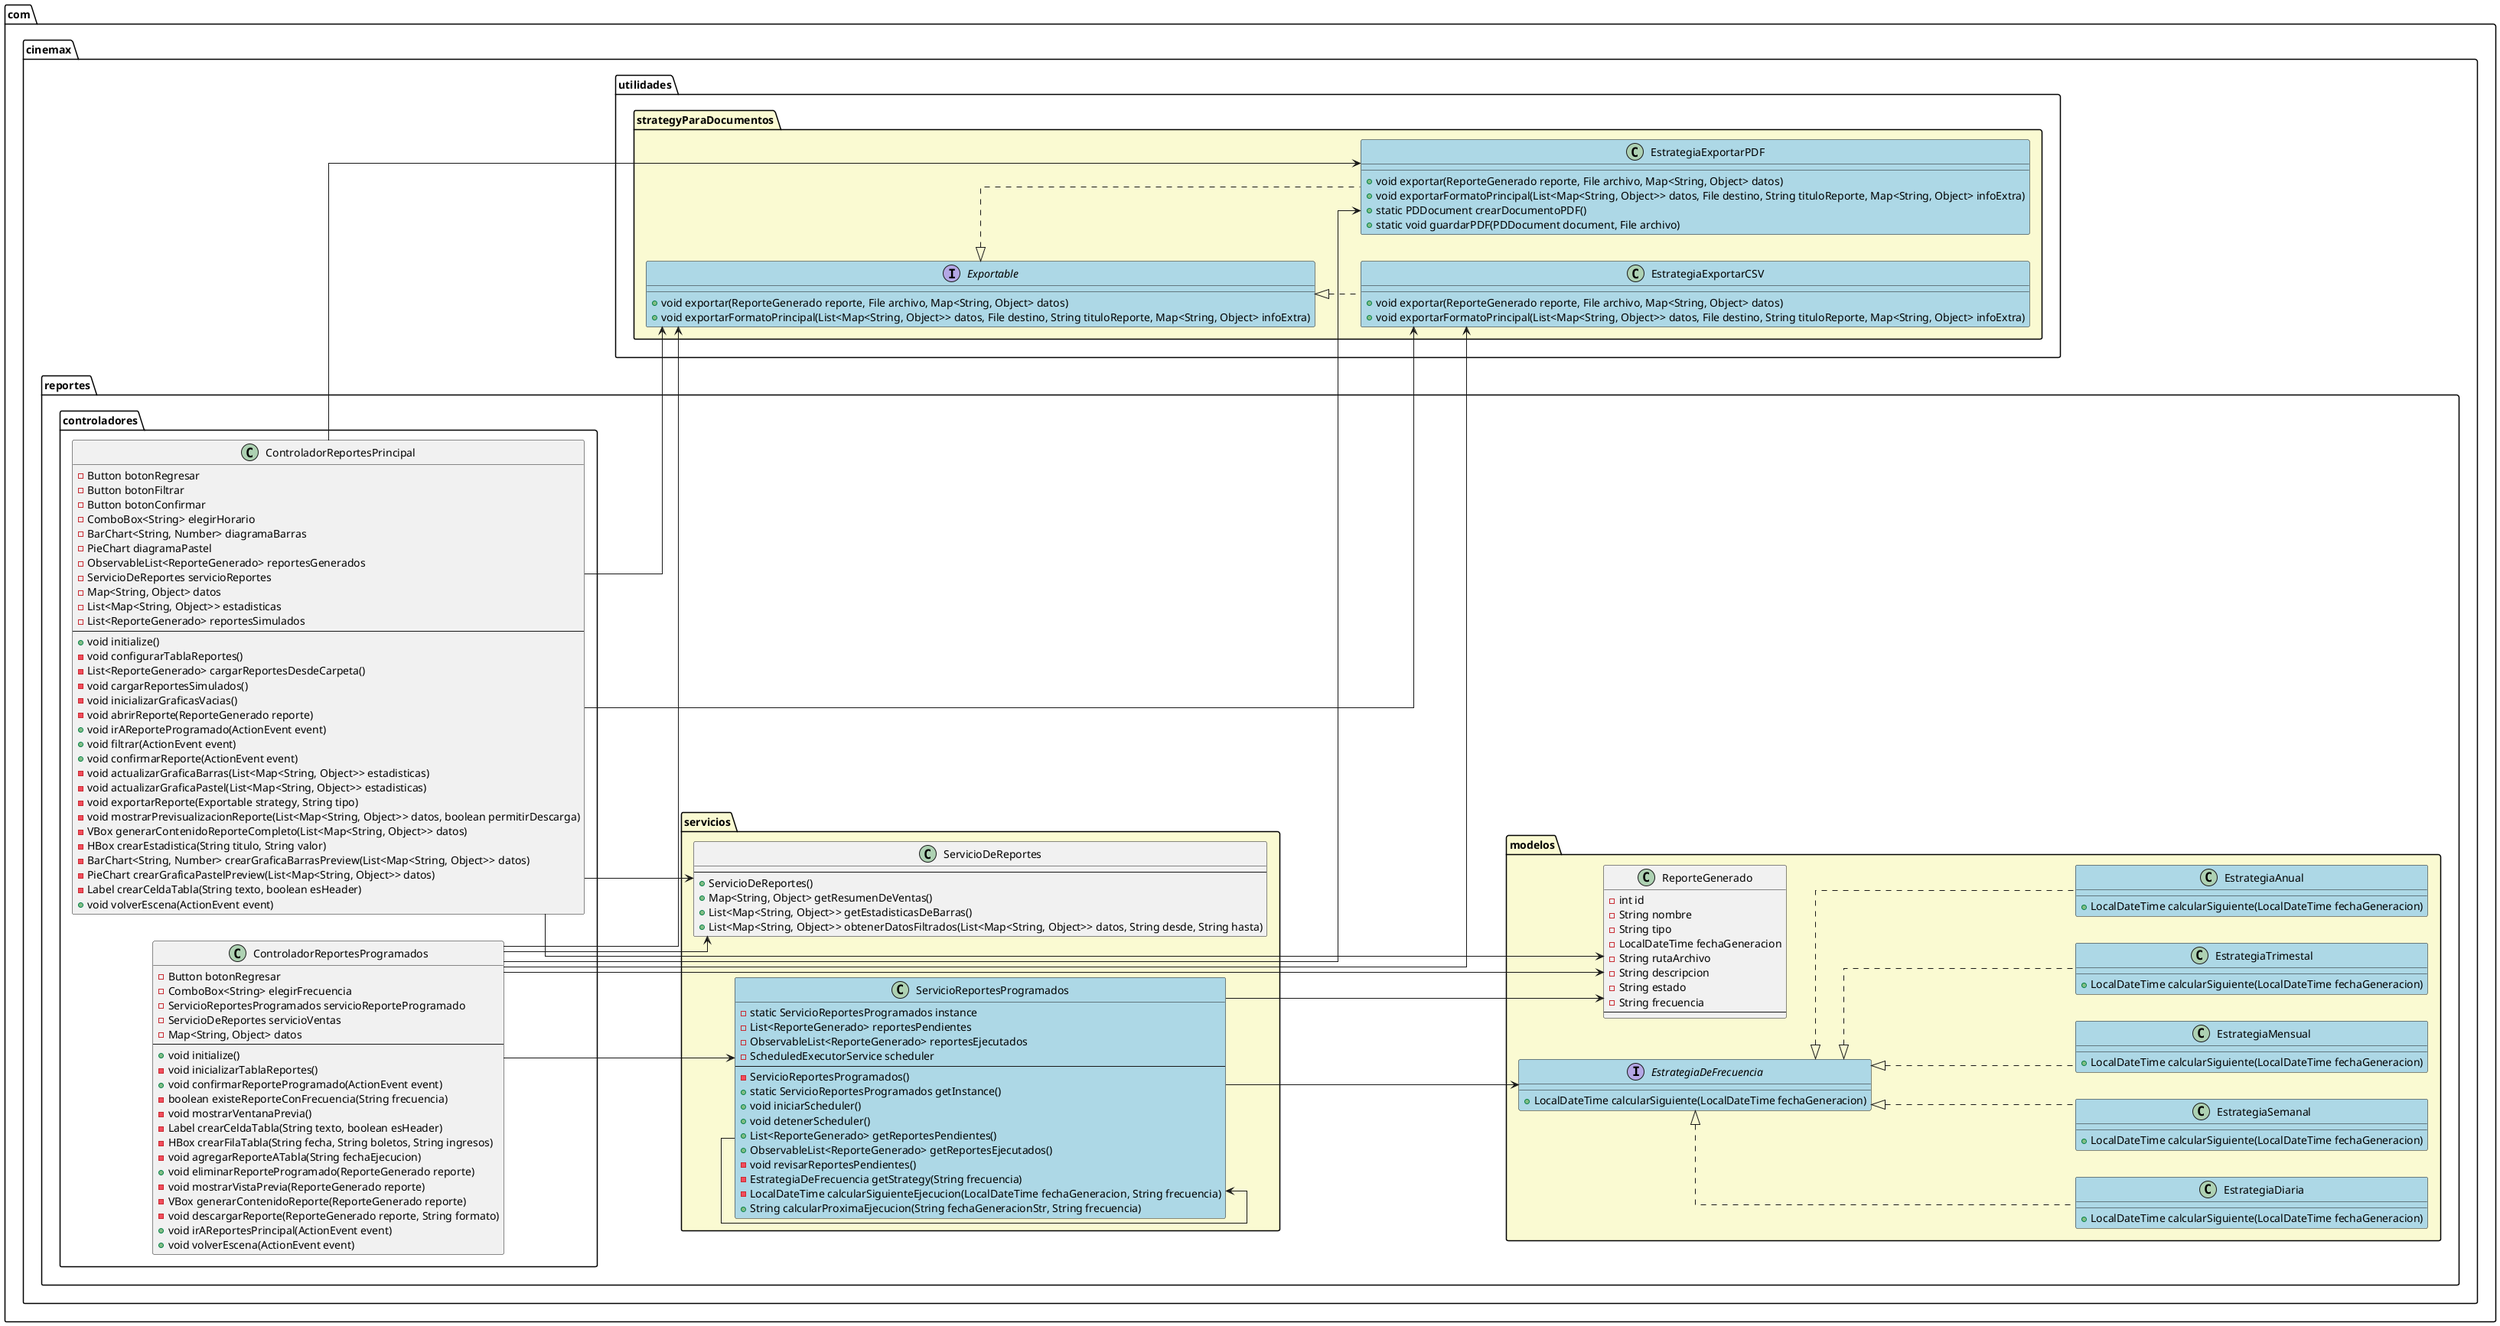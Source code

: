 @startuml ModuloReportes_DiagramaDeClases

' Estilos
left to right direction
skinparam linetype ortho


' Paquetes principales
package com.cinemax.reportes.controladores {
    class ControladorReportesPrincipal {
        - Button botonRegresar
        - Button botonFiltrar
        - Button botonConfirmar
        - ComboBox<String> elegirHorario
        - BarChart<String, Number> diagramaBarras
        - PieChart diagramaPastel
        - ObservableList<ReporteGenerado> reportesGenerados
        - ServicioDeReportes servicioReportes
        - Map<String, Object> datos
        - List<Map<String, Object>> estadisticas
        - List<ReporteGenerado> reportesSimulados
        --
        + void initialize()
        - void configurarTablaReportes()
        - List<ReporteGenerado> cargarReportesDesdeCarpeta()
        - void cargarReportesSimulados()
        - void inicializarGraficasVacias()
        - void abrirReporte(ReporteGenerado reporte)
        + void irAReporteProgramado(ActionEvent event)
        + void filtrar(ActionEvent event)
        + void confirmarReporte(ActionEvent event)
        - void actualizarGraficaBarras(List<Map<String, Object>> estadisticas)
        - void actualizarGraficaPastel(List<Map<String, Object>> estadisticas)
        - void exportarReporte(Exportable strategy, String tipo)
        - void mostrarPrevisualizacionReporte(List<Map<String, Object>> datos, boolean permitirDescarga)
        - VBox generarContenidoReporteCompleto(List<Map<String, Object>> datos)
        - HBox crearEstadistica(String titulo, String valor)
        - BarChart<String, Number> crearGraficaBarrasPreview(List<Map<String, Object>> datos)
        - PieChart crearGraficaPastelPreview(List<Map<String, Object>> datos)
        - Label crearCeldaTabla(String texto, boolean esHeader)
        + void volverEscena(ActionEvent event)
    }

    class ControladorReportesProgramados {
        - Button botonRegresar
        - ComboBox<String> elegirFrecuencia
        - ServicioReportesProgramados servicioReporteProgramado
        - ServicioDeReportes servicioVentas
        - Map<String, Object> datos
        --
        + void initialize()
        - void inicializarTablaReportes()
        + void confirmarReporteProgramado(ActionEvent event)
        - boolean existeReporteConFrecuencia(String frecuencia)
        - void mostrarVentanaPrevia()
        - Label crearCeldaTabla(String texto, boolean esHeader)
        - HBox crearFilaTabla(String fecha, String boletos, String ingresos)
        - void agregarReporteATabla(String fechaEjecucion)
        + void eliminarReporteProgramado(ReporteGenerado reporte)
        - void mostrarVistaPrevia(ReporteGenerado reporte)
        - VBox generarContenidoReporte(ReporteGenerado reporte)
        - void descargarReporte(ReporteGenerado reporte, String formato)
        + void irAReportesPrincipal(ActionEvent event)
        + void volverEscena(ActionEvent event)
    }
}

package com.cinemax.reportes.modelos #lightgoldenrodyellow {
    interface EstrategiaDeFrecuencia #lightblue{
        + LocalDateTime calcularSiguiente(LocalDateTime fechaGeneracion)
    }

    class EstrategiaDiaria #lightblue implements EstrategiaDeFrecuencia {
        + LocalDateTime calcularSiguiente(LocalDateTime fechaGeneracion)
    }
    class EstrategiaSemanal #lightblue implements EstrategiaDeFrecuencia {
        + LocalDateTime calcularSiguiente(LocalDateTime fechaGeneracion)
    }
    class EstrategiaMensual #lightblue implements EstrategiaDeFrecuencia {
        + LocalDateTime calcularSiguiente(LocalDateTime fechaGeneracion)
    }
    class EstrategiaTrimestal #lightblue implements EstrategiaDeFrecuencia {
        + LocalDateTime calcularSiguiente(LocalDateTime fechaGeneracion)
    }
    class EstrategiaAnual #lightblue implements EstrategiaDeFrecuencia {
        + LocalDateTime calcularSiguiente(LocalDateTime fechaGeneracion)
    }

    class ReporteGenerado {
        - int id
        - String nombre
        - String tipo
        - LocalDateTime fechaGeneracion
        - String rutaArchivo
        - String descripcion
        - String estado
        - String frecuencia
        --
    }
}


package com.cinemax.reportes.servicios #lightgoldenrodyellow {
    class ServicioDeReportes {
        --
        + ServicioDeReportes()
        + Map<String, Object> getResumenDeVentas()
        + List<Map<String, Object>> getEstadisticasDeBarras()
        + List<Map<String, Object>> obtenerDatosFiltrados(List<Map<String, Object>> datos, String desde, String hasta)
    }
    class ServicioReportesProgramados #lightblue {
        - static ServicioReportesProgramados instance
        - List<ReporteGenerado> reportesPendientes
        - ObservableList<ReporteGenerado> reportesEjecutados
        - ScheduledExecutorService scheduler
        --
        - ServicioReportesProgramados()
        + static ServicioReportesProgramados getInstance()
        + void iniciarScheduler()
        + void detenerScheduler()
        + List<ReporteGenerado> getReportesPendientes()
        + ObservableList<ReporteGenerado> getReportesEjecutados()
        - void revisarReportesPendientes()
        - EstrategiaDeFrecuencia getStrategy(String frecuencia)
        - LocalDateTime calcularSiguienteEjecucion(LocalDateTime fechaGeneracion, String frecuencia)
        + String calcularProximaEjecucion(String fechaGeneracionStr, String frecuencia)
    }
    ServicioReportesProgramados --> ReporteGenerado
    ServicioReportesProgramados --> EstrategiaDeFrecuencia
}



package com.cinemax.utilidades.strategyParaDocumentos #lightgoldenrodyellow {
    interface Exportable #lightblue {
        + void exportar(ReporteGenerado reporte, File archivo, Map<String, Object> datos)
        + void exportarFormatoPrincipal(List<Map<String, Object>> datos, File destino, String tituloReporte, Map<String, Object> infoExtra)
    }

    class EstrategiaExportarPDF #lightblue implements Exportable  {
        + void exportar(ReporteGenerado reporte, File archivo, Map<String, Object> datos)
        + void exportarFormatoPrincipal(List<Map<String, Object>> datos, File destino, String tituloReporte, Map<String, Object> infoExtra)
        + static PDDocument crearDocumentoPDF()
        + static void guardarPDF(PDDocument document, File archivo)
    }

    class EstrategiaExportarCSV #lightblue implements Exportable {
        + void exportar(ReporteGenerado reporte, File archivo, Map<String, Object> datos)
        + void exportarFormatoPrincipal(List<Map<String, Object>> datos, File destino, String tituloReporte, Map<String, Object> infoExtra)
    }
}

' Relaciones
ControladorReportesPrincipal --> ServicioDeReportes
ControladorReportesPrincipal --> Exportable
ControladorReportesPrincipal --> EstrategiaExportarPDF
ControladorReportesPrincipal --> EstrategiaExportarCSV



ControladorReportesProgramados --> ServicioReportesProgramados
ControladorReportesProgramados --> ServicioDeReportes
ControladorReportesProgramados --> Exportable
ControladorReportesProgramados --> EstrategiaExportarPDF
ControladorReportesProgramados --> EstrategiaExportarCSV

ServicioReportesProgramados --> ServicioReportesProgramados


ReporteGenerado <-- ControladorReportesPrincipal
ReporteGenerado <-- ControladorReportesProgramados

@enduml